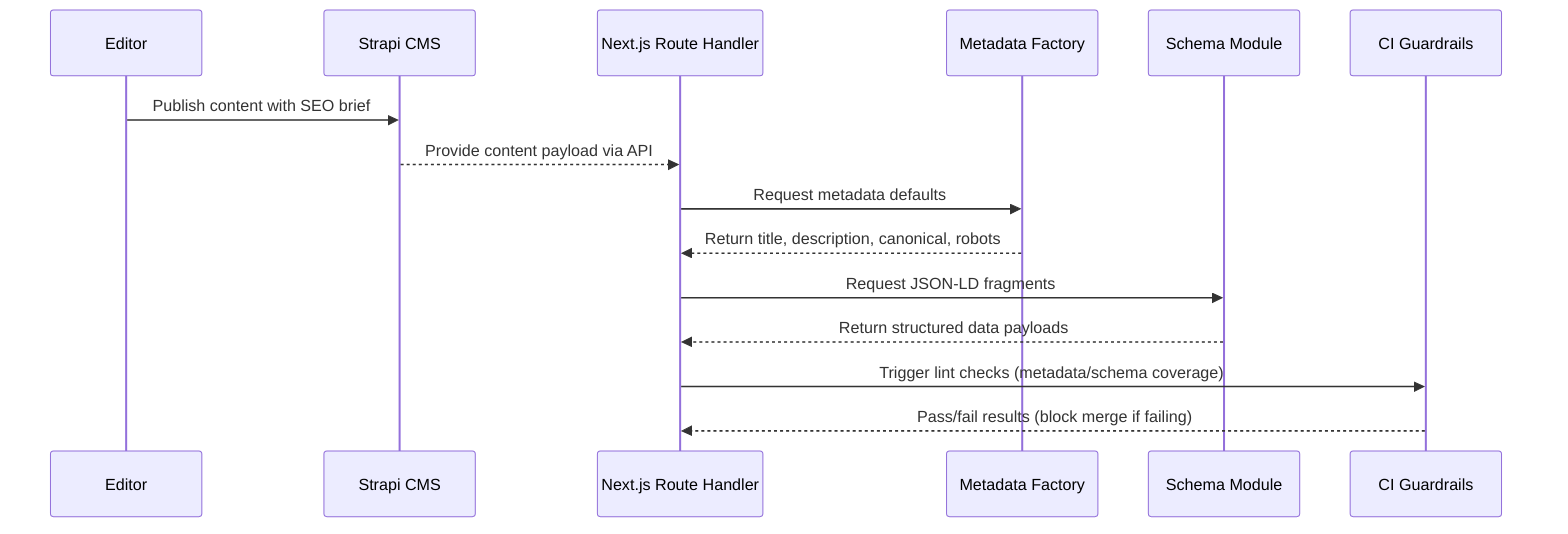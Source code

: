 %% Metadata and structured data pipeline
sequenceDiagram
  participant Editor
  participant CMS as Strapi CMS
  participant Build as Next.js Route Handler
  participant Factory as Metadata Factory
  participant Schema as Schema Module
  participant Validator as CI Guardrails

  Editor->>CMS: Publish content with SEO brief
  CMS-->>Build: Provide content payload via API
  Build->>Factory: Request metadata defaults
  Factory-->>Build: Return title, description, canonical, robots
  Build->>Schema: Request JSON-LD fragments
  Schema-->>Build: Return structured data payloads
  Build->>Validator: Trigger lint checks (metadata/schema coverage)
  Validator-->>Build: Pass/fail results (block merge if failing)